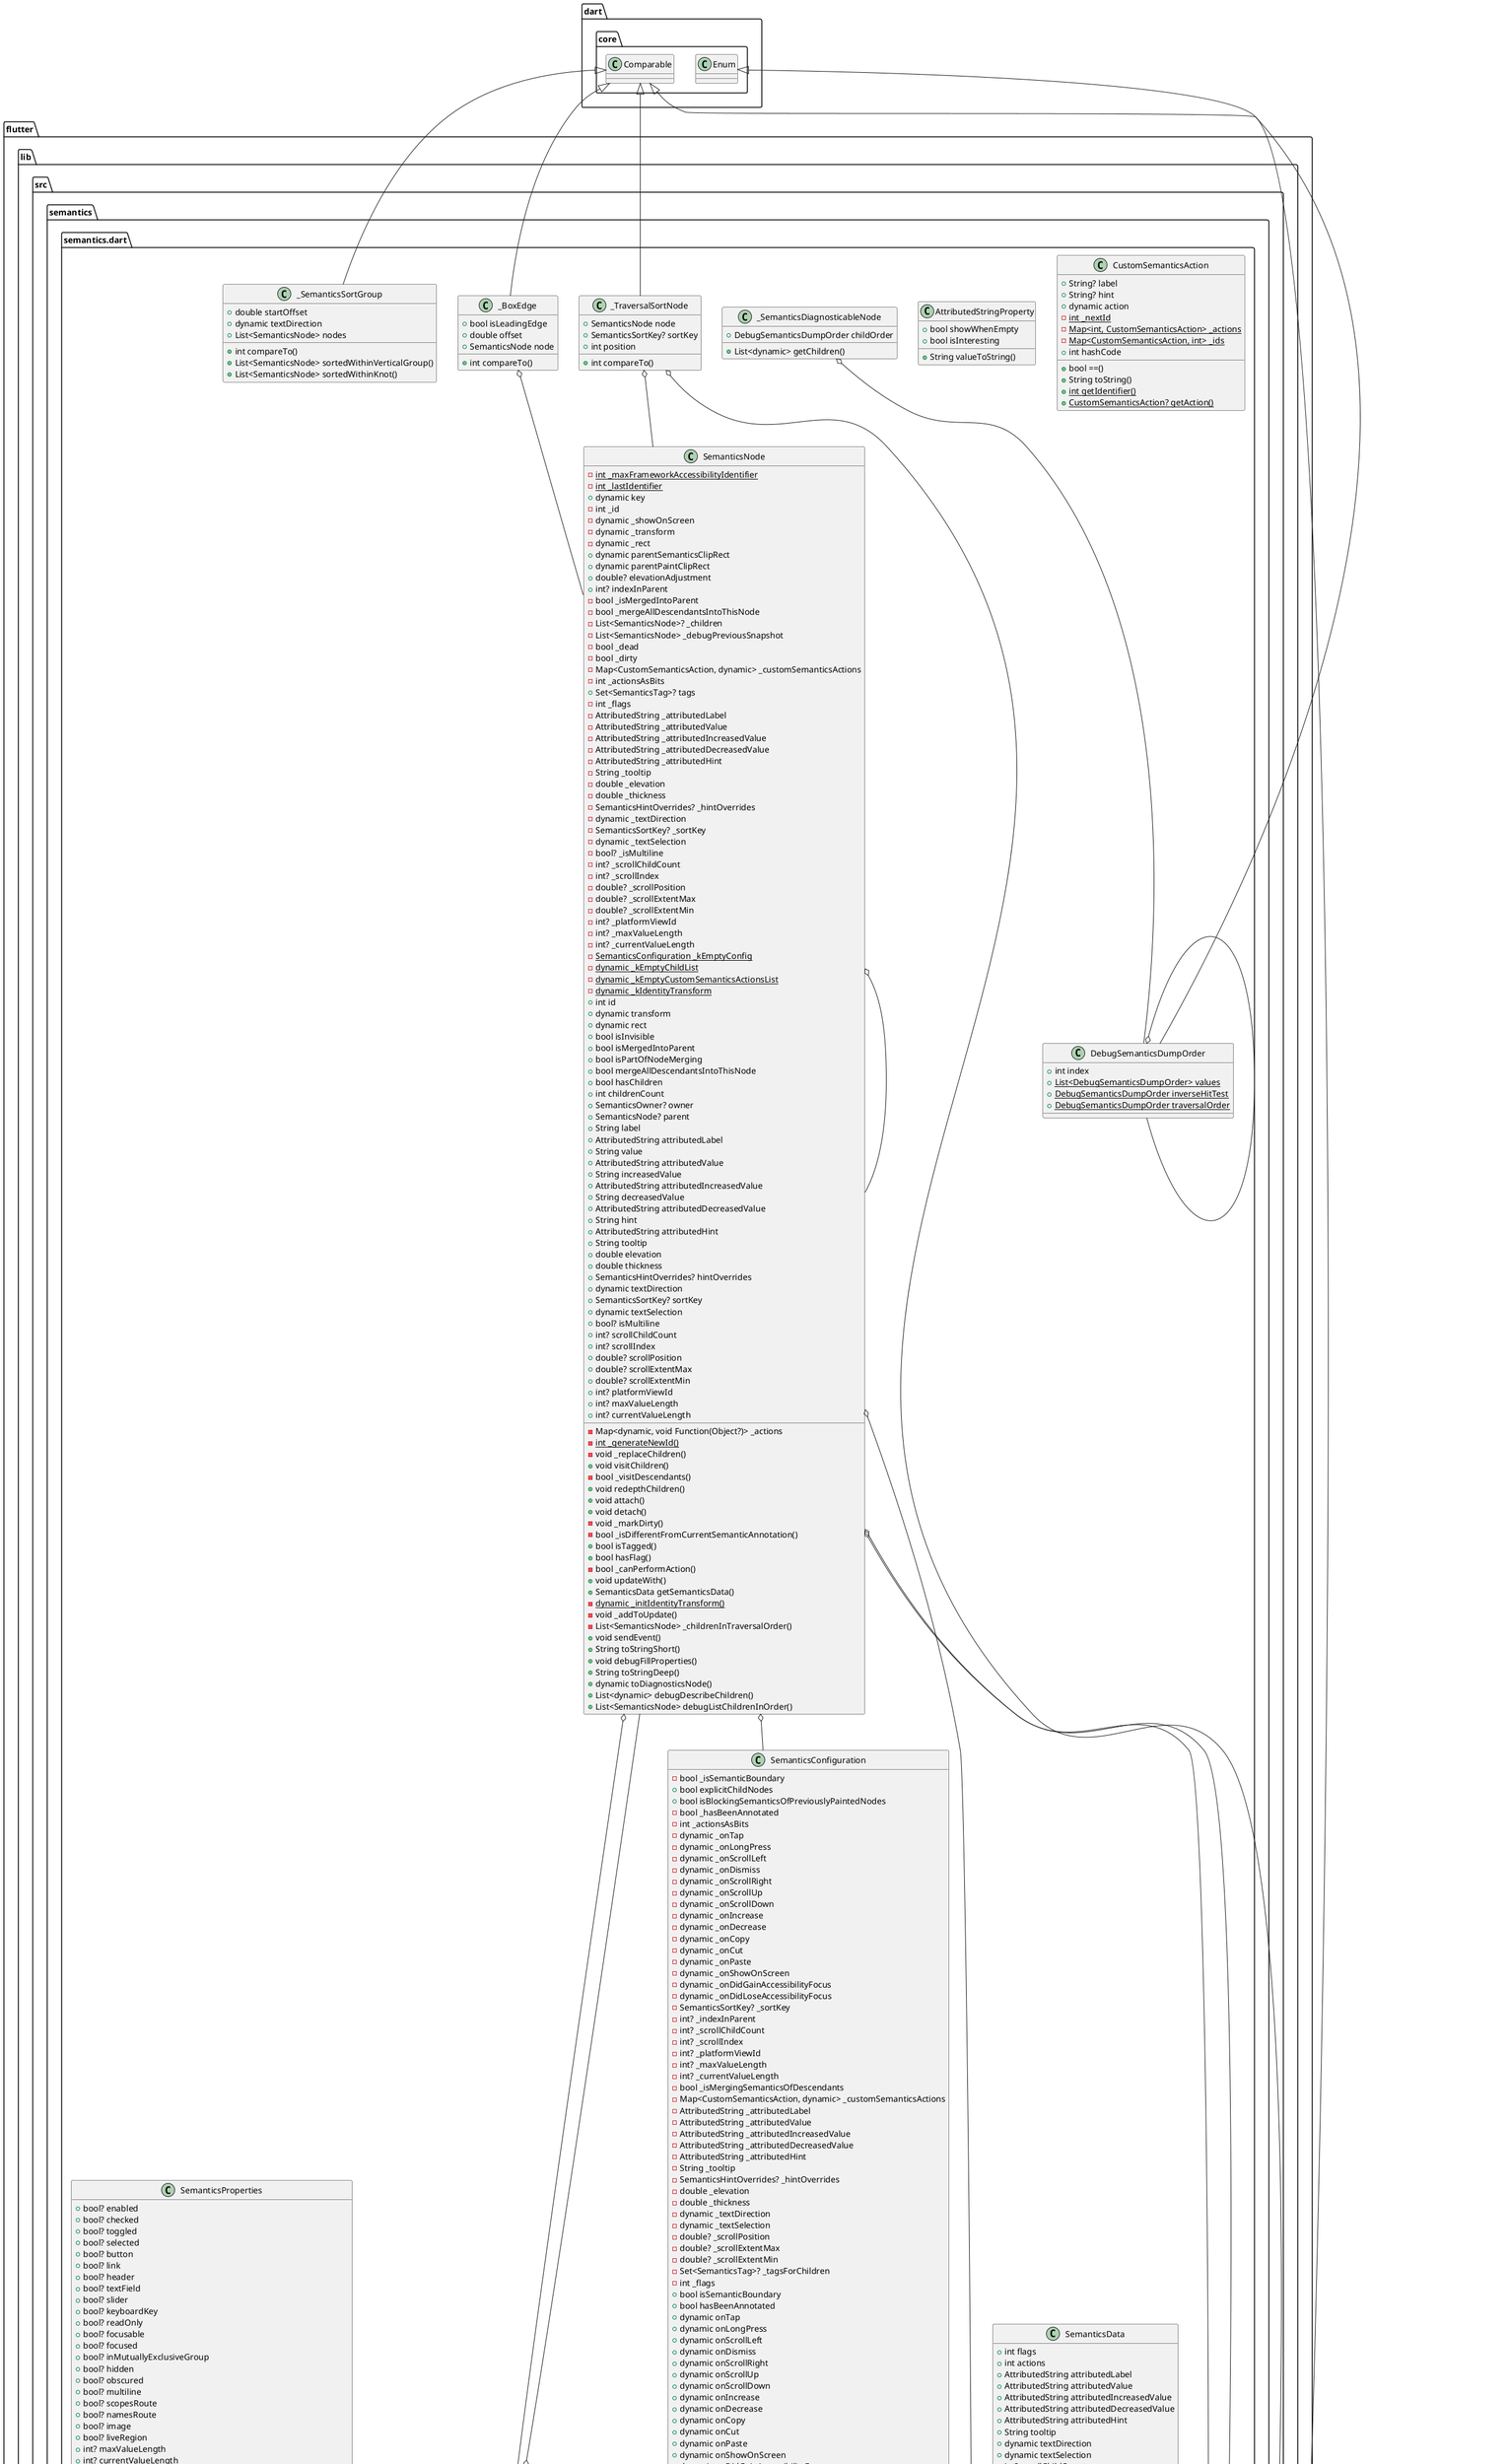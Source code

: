 @startuml
set namespaceSeparator ::

class "flutter::lib::src::semantics::semantics.dart::SemanticsTag" {
  +String name
  +String toString()
}

class "flutter::lib::src::semantics::semantics.dart::CustomSemanticsAction" {
  +String? label
  +String? hint
  +dynamic action
  {static} -int _nextId
  {static} -Map<int, CustomSemanticsAction> _actions
  {static} -Map<CustomSemanticsAction, int> _ids
  +int hashCode
  +bool ==()
  +String toString()
  {static} +int getIdentifier()
  {static} +CustomSemanticsAction? getAction()
}

class "flutter::lib::src::semantics::semantics.dart::AttributedString" {
  +String string
  +List<dynamic> attributes
  +int hashCode
  +AttributedString +()
  +bool ==()
  +String toString()
}

class "flutter::lib::src::semantics::semantics.dart::AttributedStringProperty" {
  +bool showWhenEmpty
  +bool isInteresting
  +String valueToString()
}

class "flutter::lib::src::semantics::semantics.dart::SemanticsData" {
  +int flags
  +int actions
  +AttributedString attributedLabel
  +AttributedString attributedValue
  +AttributedString attributedIncreasedValue
  +AttributedString attributedDecreasedValue
  +AttributedString attributedHint
  +String tooltip
  +dynamic textDirection
  +dynamic textSelection
  +int? scrollChildCount
  +int? scrollIndex
  +double? scrollPosition
  +double? scrollExtentMax
  +double? scrollExtentMin
  +int? platformViewId
  +int? maxValueLength
  +int? currentValueLength
  +dynamic rect
  +Set<SemanticsTag>? tags
  +dynamic transform
  +double elevation
  +double thickness
  +List<int>? customSemanticsActionIds
  +String label
  +String value
  +String increasedValue
  +String decreasedValue
  +String hint
  +int hashCode
  +bool hasFlag()
  +bool hasAction()
  +String toStringShort()
  +void debugFillProperties()
  +bool ==()
  {static} -bool _sortedListsEqual()
}

"flutter::lib::src::semantics::semantics.dart::SemanticsData" o-- "flutter::lib::src::semantics::semantics.dart::AttributedString"

class "flutter::lib::src::semantics::semantics.dart::_SemanticsDiagnosticableNode" {
  +DebugSemanticsDumpOrder childOrder
  +List<dynamic> getChildren()
}

"flutter::lib::src::semantics::semantics.dart::_SemanticsDiagnosticableNode" o-- "flutter::lib::src::semantics::semantics.dart::DebugSemanticsDumpOrder"

class "flutter::lib::src::semantics::semantics.dart::SemanticsHintOverrides" {
  +String? onTapHint
  +String? onLongPressHint
  +bool isNotEmpty
  +int hashCode
  +bool ==()
  +void debugFillProperties()
}

class "flutter::lib::src::semantics::semantics.dart::SemanticsProperties" {
  +bool? enabled
  +bool? checked
  +bool? toggled
  +bool? selected
  +bool? button
  +bool? link
  +bool? header
  +bool? textField
  +bool? slider
  +bool? keyboardKey
  +bool? readOnly
  +bool? focusable
  +bool? focused
  +bool? inMutuallyExclusiveGroup
  +bool? hidden
  +bool? obscured
  +bool? multiline
  +bool? scopesRoute
  +bool? namesRoute
  +bool? image
  +bool? liveRegion
  +int? maxValueLength
  +int? currentValueLength
  +String? label
  +AttributedString? attributedLabel
  +String? value
  +AttributedString? attributedValue
  +String? increasedValue
  +AttributedString? attributedIncreasedValue
  +String? decreasedValue
  +AttributedString? attributedDecreasedValue
  +String? hint
  +AttributedString? attributedHint
  +String? tooltip
  +SemanticsHintOverrides? hintOverrides
  +dynamic textDirection
  +SemanticsSortKey? sortKey
  +SemanticsTag? tagForChildren
  +dynamic onTap
  +dynamic onLongPress
  +dynamic onScrollLeft
  +dynamic onScrollRight
  +dynamic onScrollUp
  +dynamic onScrollDown
  +dynamic onIncrease
  +dynamic onDecrease
  +dynamic onCopy
  +dynamic onCut
  +dynamic onPaste
  +void Function(bool)? onMoveCursorForwardByCharacter
  +void Function(bool)? onMoveCursorBackwardByCharacter
  +void Function(bool)? onMoveCursorForwardByWord
  +void Function(bool)? onMoveCursorBackwardByWord
  +void Function(dynamic)? onSetSelection
  +void Function(String)? onSetText
  +dynamic onDidGainAccessibilityFocus
  +dynamic onDidLoseAccessibilityFocus
  +dynamic onDismiss
  +Map<CustomSemanticsAction, dynamic>? customSemanticsActions
  +void debugFillProperties()
  +String toStringShort()
}

"flutter::lib::src::semantics::semantics.dart::SemanticsProperties" o-- "flutter::lib::src::semantics::semantics.dart::AttributedString"
"flutter::lib::src::semantics::semantics.dart::SemanticsProperties" o-- "flutter::lib::src::semantics::semantics.dart::SemanticsHintOverrides"
"flutter::lib::src::semantics::semantics.dart::SemanticsProperties" o-- "flutter::lib::src::semantics::semantics.dart::SemanticsSortKey"
"flutter::lib::src::semantics::semantics.dart::SemanticsProperties" o-- "flutter::lib::src::semantics::semantics.dart::SemanticsTag"
"flutter::lib::src::semantics::semantics.dart::SemanticsProperties" o-- "flutter::lib::src::semantics::semantics.dart::void Function(bool)"
"flutter::lib::src::semantics::semantics.dart::SemanticsProperties" o-- "flutter::lib::src::semantics::semantics.dart::void Function(dynamic)"
"flutter::lib::src::semantics::semantics.dart::SemanticsProperties" o-- "flutter::lib::src::semantics::semantics.dart::void Function(String)"

class "flutter::lib::src::semantics::semantics.dart::SemanticsNode" {
  {static} -int _maxFrameworkAccessibilityIdentifier
  {static} -int _lastIdentifier
  +dynamic key
  -int _id
  -dynamic _showOnScreen
  -dynamic _transform
  -dynamic _rect
  +dynamic parentSemanticsClipRect
  +dynamic parentPaintClipRect
  +double? elevationAdjustment
  +int? indexInParent
  -bool _isMergedIntoParent
  -bool _mergeAllDescendantsIntoThisNode
  -List<SemanticsNode>? _children
  -List<SemanticsNode> _debugPreviousSnapshot
  -bool _dead
  -bool _dirty
  -Map<dynamic, void Function(Object?)> _actions
  -Map<CustomSemanticsAction, dynamic> _customSemanticsActions
  -int _actionsAsBits
  +Set<SemanticsTag>? tags
  -int _flags
  -AttributedString _attributedLabel
  -AttributedString _attributedValue
  -AttributedString _attributedIncreasedValue
  -AttributedString _attributedDecreasedValue
  -AttributedString _attributedHint
  -String _tooltip
  -double _elevation
  -double _thickness
  -SemanticsHintOverrides? _hintOverrides
  -dynamic _textDirection
  -SemanticsSortKey? _sortKey
  -dynamic _textSelection
  -bool? _isMultiline
  -int? _scrollChildCount
  -int? _scrollIndex
  -double? _scrollPosition
  -double? _scrollExtentMax
  -double? _scrollExtentMin
  -int? _platformViewId
  -int? _maxValueLength
  -int? _currentValueLength
  {static} -SemanticsConfiguration _kEmptyConfig
  {static} -dynamic _kEmptyChildList
  {static} -dynamic _kEmptyCustomSemanticsActionsList
  {static} -dynamic _kIdentityTransform
  +int id
  +dynamic transform
  +dynamic rect
  +bool isInvisible
  +bool isMergedIntoParent
  +bool isPartOfNodeMerging
  +bool mergeAllDescendantsIntoThisNode
  +bool hasChildren
  +int childrenCount
  +SemanticsOwner? owner
  +SemanticsNode? parent
  +String label
  +AttributedString attributedLabel
  +String value
  +AttributedString attributedValue
  +String increasedValue
  +AttributedString attributedIncreasedValue
  +String decreasedValue
  +AttributedString attributedDecreasedValue
  +String hint
  +AttributedString attributedHint
  +String tooltip
  +double elevation
  +double thickness
  +SemanticsHintOverrides? hintOverrides
  +dynamic textDirection
  +SemanticsSortKey? sortKey
  +dynamic textSelection
  +bool? isMultiline
  +int? scrollChildCount
  +int? scrollIndex
  +double? scrollPosition
  +double? scrollExtentMax
  +double? scrollExtentMin
  +int? platformViewId
  +int? maxValueLength
  +int? currentValueLength
  {static} -int _generateNewId()
  -void _replaceChildren()
  +void visitChildren()
  -bool _visitDescendants()
  +void redepthChildren()
  +void attach()
  +void detach()
  -void _markDirty()
  -bool _isDifferentFromCurrentSemanticAnnotation()
  +bool isTagged()
  +bool hasFlag()
  -bool _canPerformAction()
  +void updateWith()
  +SemanticsData getSemanticsData()
  {static} -dynamic _initIdentityTransform()
  -void _addToUpdate()
  -List<SemanticsNode> _childrenInTraversalOrder()
  +void sendEvent()
  +String toStringShort()
  +void debugFillProperties()
  +String toStringDeep()
  +dynamic toDiagnosticsNode()
  +List<dynamic> debugDescribeChildren()
  +List<SemanticsNode> debugListChildrenInOrder()
}

"flutter::lib::src::semantics::semantics.dart::SemanticsNode" o-- "flutter::lib::src::semantics::semantics.dart::AttributedString"
"flutter::lib::src::semantics::semantics.dart::SemanticsNode" o-- "flutter::lib::src::semantics::semantics.dart::SemanticsHintOverrides"
"flutter::lib::src::semantics::semantics.dart::SemanticsNode" o-- "flutter::lib::src::semantics::semantics.dart::SemanticsSortKey"
"flutter::lib::src::semantics::semantics.dart::SemanticsNode" o-- "flutter::lib::src::semantics::semantics.dart::SemanticsConfiguration"
"flutter::lib::src::semantics::semantics.dart::SemanticsNode" o-- "flutter::lib::src::semantics::semantics.dart::SemanticsOwner"
"flutter::lib::src::semantics::semantics.dart::SemanticsNode" o-- "flutter::lib::src::semantics::semantics.dart::SemanticsNode"

class "flutter::lib::src::semantics::semantics.dart::_BoxEdge" {
  +bool isLeadingEdge
  +double offset
  +SemanticsNode node
  +int compareTo()
}

"flutter::lib::src::semantics::semantics.dart::_BoxEdge" o-- "flutter::lib::src::semantics::semantics.dart::SemanticsNode"
"dart::core::Comparable" <|-- "flutter::lib::src::semantics::semantics.dart::_BoxEdge"

class "flutter::lib::src::semantics::semantics.dart::_SemanticsSortGroup" {
  +double startOffset
  +dynamic textDirection
  +List<SemanticsNode> nodes
  +int compareTo()
  +List<SemanticsNode> sortedWithinVerticalGroup()
  +List<SemanticsNode> sortedWithinKnot()
}

"dart::core::Comparable" <|-- "flutter::lib::src::semantics::semantics.dart::_SemanticsSortGroup"

class "flutter::lib::src::semantics::semantics.dart::_TraversalSortNode" {
  +SemanticsNode node
  +SemanticsSortKey? sortKey
  +int position
  +int compareTo()
}

"flutter::lib::src::semantics::semantics.dart::_TraversalSortNode" o-- "flutter::lib::src::semantics::semantics.dart::SemanticsNode"
"flutter::lib::src::semantics::semantics.dart::_TraversalSortNode" o-- "flutter::lib::src::semantics::semantics.dart::SemanticsSortKey"
"dart::core::Comparable" <|-- "flutter::lib::src::semantics::semantics.dart::_TraversalSortNode"

class "flutter::lib::src::semantics::semantics.dart::SemanticsOwner" {
  -Set<SemanticsNode> _dirtyNodes
  -Map<int, SemanticsNode> _nodes
  -Set<SemanticsNode> _detachedNodes
  +SemanticsNode? rootSemanticsNode
  +void dispose()
  +void sendSemanticsUpdate()
  -void Function(Object?)? _getSemanticsActionHandlerForId()
  +void performAction()
  -void Function(Object?)? _getSemanticsActionHandlerForPosition()
  +void performActionAt()
  +String toString()
}

"flutter::lib::src::semantics::semantics.dart::SemanticsOwner" o-- "flutter::lib::src::semantics::semantics.dart::SemanticsNode"

class "flutter::lib::src::semantics::semantics.dart::SemanticsConfiguration" {
  -bool _isSemanticBoundary
  +bool explicitChildNodes
  +bool isBlockingSemanticsOfPreviouslyPaintedNodes
  -bool _hasBeenAnnotated
  -Map<dynamic, void Function(Object?)> _actions
  -int _actionsAsBits
  -dynamic _onTap
  -dynamic _onLongPress
  -dynamic _onScrollLeft
  -dynamic _onDismiss
  -dynamic _onScrollRight
  -dynamic _onScrollUp
  -dynamic _onScrollDown
  -dynamic _onIncrease
  -dynamic _onDecrease
  -dynamic _onCopy
  -dynamic _onCut
  -dynamic _onPaste
  -dynamic _onShowOnScreen
  -void Function(bool)? _onMoveCursorForwardByCharacter
  -void Function(bool)? _onMoveCursorBackwardByCharacter
  -void Function(bool)? _onMoveCursorForwardByWord
  -void Function(bool)? _onMoveCursorBackwardByWord
  -void Function(dynamic)? _onSetSelection
  -void Function(String)? _onSetText
  -dynamic _onDidGainAccessibilityFocus
  -dynamic _onDidLoseAccessibilityFocus
  -SemanticsSortKey? _sortKey
  -int? _indexInParent
  -int? _scrollChildCount
  -int? _scrollIndex
  -int? _platformViewId
  -int? _maxValueLength
  -int? _currentValueLength
  -bool _isMergingSemanticsOfDescendants
  -Map<CustomSemanticsAction, dynamic> _customSemanticsActions
  -AttributedString _attributedLabel
  -AttributedString _attributedValue
  -AttributedString _attributedIncreasedValue
  -AttributedString _attributedDecreasedValue
  -AttributedString _attributedHint
  -String _tooltip
  -SemanticsHintOverrides? _hintOverrides
  -double _elevation
  -double _thickness
  -dynamic _textDirection
  -dynamic _textSelection
  -double? _scrollPosition
  -double? _scrollExtentMax
  -double? _scrollExtentMin
  -Set<SemanticsTag>? _tagsForChildren
  -int _flags
  +bool isSemanticBoundary
  +bool hasBeenAnnotated
  +dynamic onTap
  +dynamic onLongPress
  +dynamic onScrollLeft
  +dynamic onDismiss
  +dynamic onScrollRight
  +dynamic onScrollUp
  +dynamic onScrollDown
  +dynamic onIncrease
  +dynamic onDecrease
  +dynamic onCopy
  +dynamic onCut
  +dynamic onPaste
  +dynamic onShowOnScreen
  +void Function(bool)? onMoveCursorForwardByCharacter
  +void Function(bool)? onMoveCursorBackwardByCharacter
  +void Function(bool)? onMoveCursorForwardByWord
  +void Function(bool)? onMoveCursorBackwardByWord
  +void Function(dynamic)? onSetSelection
  +void Function(String)? onSetText
  +dynamic onDidGainAccessibilityFocus
  +dynamic onDidLoseAccessibilityFocus
  +SemanticsSortKey? sortKey
  +int? indexInParent
  +int? scrollChildCount
  +int? scrollIndex
  +int? platformViewId
  +int? maxValueLength
  +int? currentValueLength
  +bool isMergingSemanticsOfDescendants
  +Map<CustomSemanticsAction, dynamic> customSemanticsActions
  +String label
  +AttributedString attributedLabel
  +String value
  +AttributedString attributedValue
  +String increasedValue
  +AttributedString attributedIncreasedValue
  +String decreasedValue
  +AttributedString attributedDecreasedValue
  +String hint
  +AttributedString attributedHint
  +String tooltip
  +SemanticsHintOverrides? hintOverrides
  +double elevation
  +double thickness
  +bool scopesRoute
  +bool namesRoute
  +bool isImage
  +bool liveRegion
  +dynamic textDirection
  +bool isSelected
  +bool? isEnabled
  +bool? isChecked
  +bool? isToggled
  +bool isInMutuallyExclusiveGroup
  +bool isFocusable
  +bool isFocused
  +bool isButton
  +bool isLink
  +bool isHeader
  +bool isSlider
  +bool isKeyboardKey
  +bool isHidden
  +bool isTextField
  +bool isReadOnly
  +bool isObscured
  +bool isMultiline
  +bool hasImplicitScrolling
  +dynamic textSelection
  +double? scrollPosition
  +double? scrollExtentMax
  +double? scrollExtentMin
  +Iterable<SemanticsTag>? tagsForChildren
  -void _addAction()
  -void _addArgumentlessAction()
  +void Function(Object?)? getActionHandler()
  -void _onCustomSemanticsAction()
  +void addTagForChildren()
  -void _setFlag()
  -bool _hasFlag()
  +bool isCompatibleWith()
  +void absorb()
  +SemanticsConfiguration copy()
}

"flutter::lib::src::semantics::semantics.dart::SemanticsConfiguration" o-- "flutter::lib::src::semantics::semantics.dart::void Function(bool)"
"flutter::lib::src::semantics::semantics.dart::SemanticsConfiguration" o-- "flutter::lib::src::semantics::semantics.dart::void Function(dynamic)"
"flutter::lib::src::semantics::semantics.dart::SemanticsConfiguration" o-- "flutter::lib::src::semantics::semantics.dart::void Function(String)"
"flutter::lib::src::semantics::semantics.dart::SemanticsConfiguration" o-- "flutter::lib::src::semantics::semantics.dart::SemanticsSortKey"
"flutter::lib::src::semantics::semantics.dart::SemanticsConfiguration" o-- "flutter::lib::src::semantics::semantics.dart::AttributedString"
"flutter::lib::src::semantics::semantics.dart::SemanticsConfiguration" o-- "flutter::lib::src::semantics::semantics.dart::SemanticsHintOverrides"

abstract class "flutter::lib::src::semantics::semantics.dart::SemanticsSortKey" {
  +String? name
  +int compareTo()
  +int doCompare()
  +void debugFillProperties()
}

"dart::core::Comparable" <|-- "flutter::lib::src::semantics::semantics.dart::SemanticsSortKey"

class "flutter::lib::src::semantics::semantics.dart::OrdinalSortKey" {
  +double order
  +int doCompare()
  +void debugFillProperties()
}

"flutter::lib::src::semantics::semantics.dart::SemanticsSortKey" <|-- "flutter::lib::src::semantics::semantics.dart::OrdinalSortKey"

class "flutter::lib::src::semantics::semantics.dart::DebugSemanticsDumpOrder" {
  +int index
  {static} +List<DebugSemanticsDumpOrder> values
  {static} +DebugSemanticsDumpOrder inverseHitTest
  {static} +DebugSemanticsDumpOrder traversalOrder
}

"flutter::lib::src::semantics::semantics.dart::DebugSemanticsDumpOrder" o-- "flutter::lib::src::semantics::semantics.dart::DebugSemanticsDumpOrder"
"dart::core::Enum" <|-- "flutter::lib::src::semantics::semantics.dart::DebugSemanticsDumpOrder"


@enduml